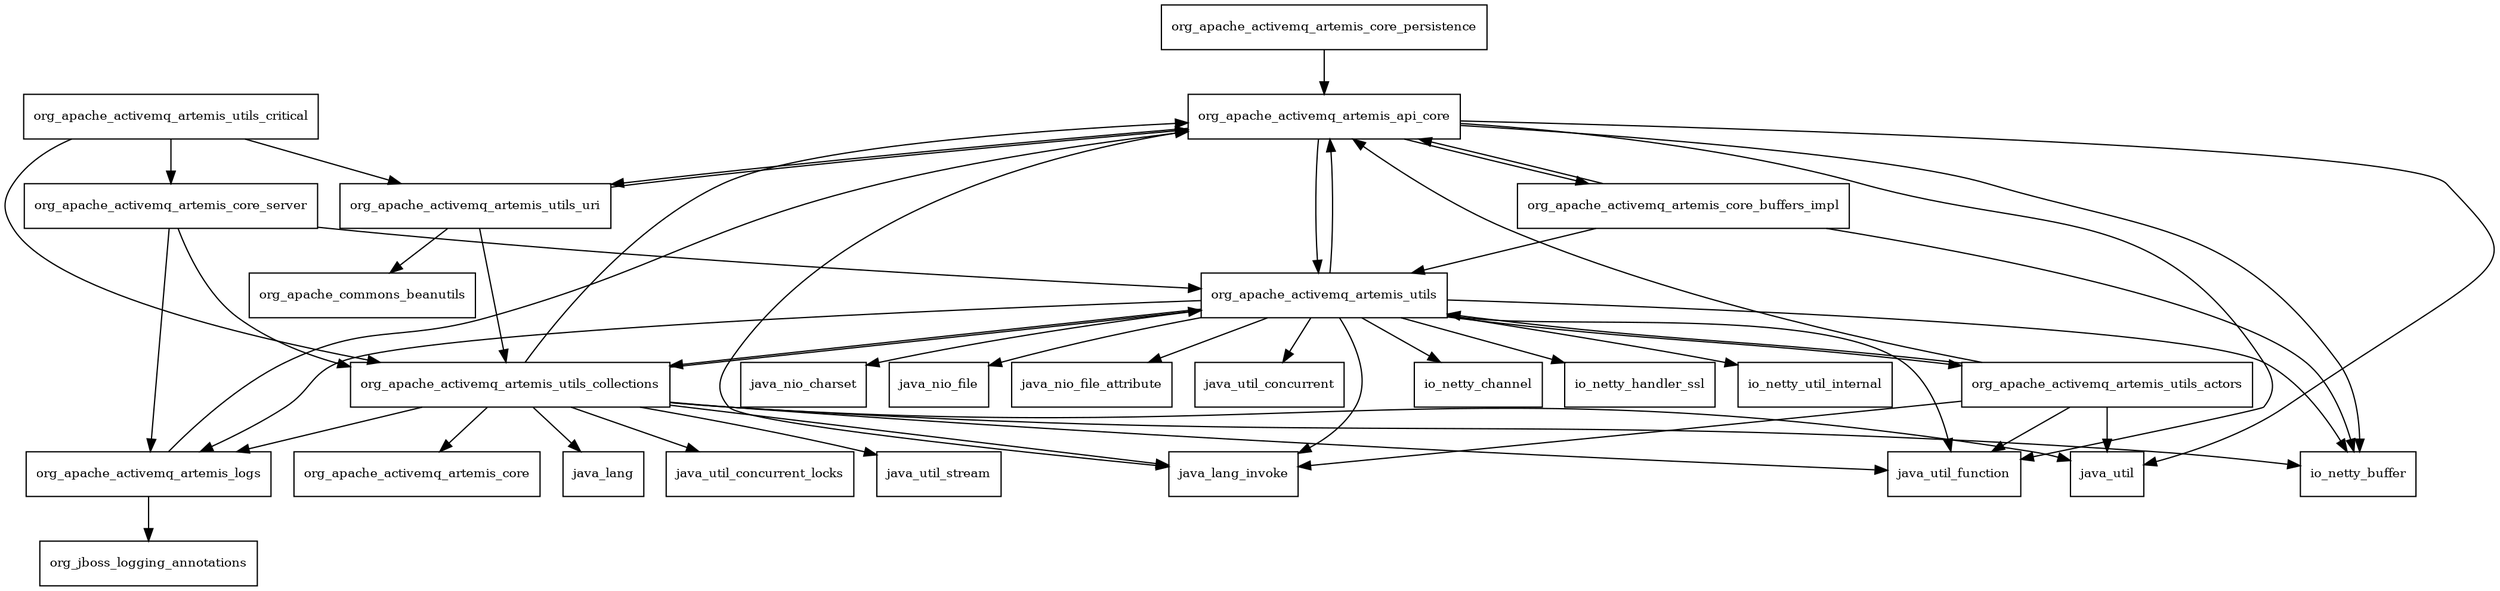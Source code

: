 digraph artemis_commons_2_9_0_package_dependencies {
  node [shape = box, fontsize=10.0];
  org_apache_activemq_artemis_api_core -> io_netty_buffer;
  org_apache_activemq_artemis_api_core -> java_lang_invoke;
  org_apache_activemq_artemis_api_core -> java_util;
  org_apache_activemq_artemis_api_core -> java_util_function;
  org_apache_activemq_artemis_api_core -> org_apache_activemq_artemis_core_buffers_impl;
  org_apache_activemq_artemis_api_core -> org_apache_activemq_artemis_utils;
  org_apache_activemq_artemis_api_core -> org_apache_activemq_artemis_utils_uri;
  org_apache_activemq_artemis_core_buffers_impl -> io_netty_buffer;
  org_apache_activemq_artemis_core_buffers_impl -> org_apache_activemq_artemis_api_core;
  org_apache_activemq_artemis_core_buffers_impl -> org_apache_activemq_artemis_utils;
  org_apache_activemq_artemis_core_persistence -> org_apache_activemq_artemis_api_core;
  org_apache_activemq_artemis_core_server -> org_apache_activemq_artemis_logs;
  org_apache_activemq_artemis_core_server -> org_apache_activemq_artemis_utils;
  org_apache_activemq_artemis_core_server -> org_apache_activemq_artemis_utils_collections;
  org_apache_activemq_artemis_logs -> org_apache_activemq_artemis_api_core;
  org_apache_activemq_artemis_logs -> org_jboss_logging_annotations;
  org_apache_activemq_artemis_utils -> io_netty_buffer;
  org_apache_activemq_artemis_utils -> io_netty_channel;
  org_apache_activemq_artemis_utils -> io_netty_handler_ssl;
  org_apache_activemq_artemis_utils -> io_netty_util_internal;
  org_apache_activemq_artemis_utils -> java_lang_invoke;
  org_apache_activemq_artemis_utils -> java_nio_charset;
  org_apache_activemq_artemis_utils -> java_nio_file;
  org_apache_activemq_artemis_utils -> java_nio_file_attribute;
  org_apache_activemq_artemis_utils -> java_util_concurrent;
  org_apache_activemq_artemis_utils -> java_util_function;
  org_apache_activemq_artemis_utils -> org_apache_activemq_artemis_api_core;
  org_apache_activemq_artemis_utils -> org_apache_activemq_artemis_logs;
  org_apache_activemq_artemis_utils -> org_apache_activemq_artemis_utils_actors;
  org_apache_activemq_artemis_utils -> org_apache_activemq_artemis_utils_collections;
  org_apache_activemq_artemis_utils_actors -> java_lang_invoke;
  org_apache_activemq_artemis_utils_actors -> java_util;
  org_apache_activemq_artemis_utils_actors -> java_util_function;
  org_apache_activemq_artemis_utils_actors -> org_apache_activemq_artemis_api_core;
  org_apache_activemq_artemis_utils_actors -> org_apache_activemq_artemis_utils;
  org_apache_activemq_artemis_utils_collections -> io_netty_buffer;
  org_apache_activemq_artemis_utils_collections -> java_lang;
  org_apache_activemq_artemis_utils_collections -> java_lang_invoke;
  org_apache_activemq_artemis_utils_collections -> java_util;
  org_apache_activemq_artemis_utils_collections -> java_util_concurrent_locks;
  org_apache_activemq_artemis_utils_collections -> java_util_function;
  org_apache_activemq_artemis_utils_collections -> java_util_stream;
  org_apache_activemq_artemis_utils_collections -> org_apache_activemq_artemis_api_core;
  org_apache_activemq_artemis_utils_collections -> org_apache_activemq_artemis_core;
  org_apache_activemq_artemis_utils_collections -> org_apache_activemq_artemis_logs;
  org_apache_activemq_artemis_utils_collections -> org_apache_activemq_artemis_utils;
  org_apache_activemq_artemis_utils_critical -> org_apache_activemq_artemis_core_server;
  org_apache_activemq_artemis_utils_critical -> org_apache_activemq_artemis_utils_collections;
  org_apache_activemq_artemis_utils_critical -> org_apache_activemq_artemis_utils_uri;
  org_apache_activemq_artemis_utils_uri -> org_apache_activemq_artemis_api_core;
  org_apache_activemq_artemis_utils_uri -> org_apache_activemq_artemis_utils_collections;
  org_apache_activemq_artemis_utils_uri -> org_apache_commons_beanutils;
}
